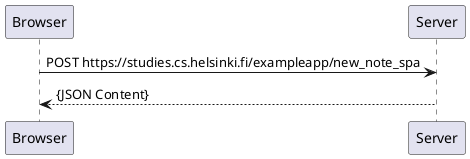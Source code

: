 @startuml SingleAppNewNote
Browser -> Server : POST https://studies.cs.helsinki.fi/exampleapp/new_note_spa
Server --> Browser : {JSON Content}

@enduml